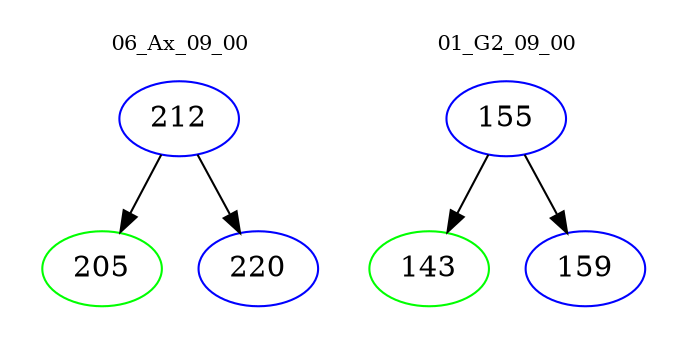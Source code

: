 digraph{
subgraph cluster_0 {
color = white
label = "06_Ax_09_00";
fontsize=10;
T0_212 [label="212", color="blue"]
T0_212 -> T0_205 [color="black"]
T0_205 [label="205", color="green"]
T0_212 -> T0_220 [color="black"]
T0_220 [label="220", color="blue"]
}
subgraph cluster_1 {
color = white
label = "01_G2_09_00";
fontsize=10;
T1_155 [label="155", color="blue"]
T1_155 -> T1_143 [color="black"]
T1_143 [label="143", color="green"]
T1_155 -> T1_159 [color="black"]
T1_159 [label="159", color="blue"]
}
}
